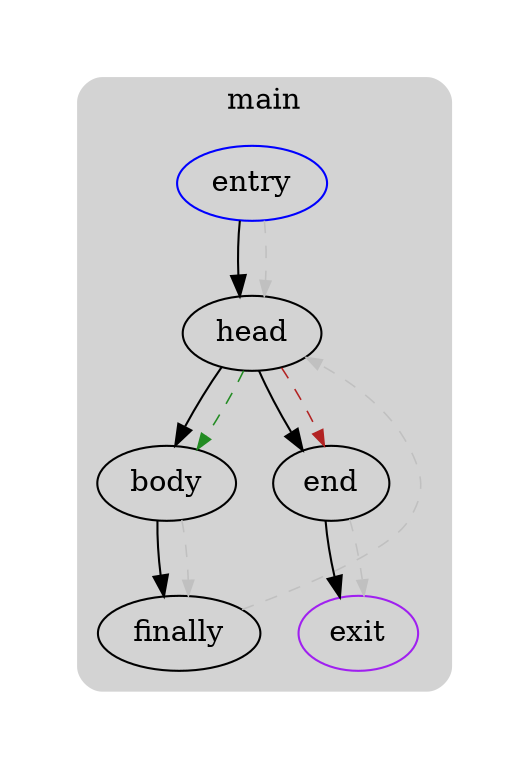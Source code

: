 digraph G {
  compound=true
  subgraph cluster_ {
    peripheries=0
    margin=10
    subgraph cluster_0_wrapper {
      peripheries=0
      margin=15
      subgraph cluster_0 {
        label="main"
        color=darkgray
        style=rounded
        bgcolor=lightgray
        margin=10
        cluster_0_0[label="entry",shape=oval,color=blue,rank=source]
        cluster_0_1[label="head",shape=oval]
        cluster_0_2[label="body",shape=oval]
        cluster_0_3[label="finally",shape=oval]
        cluster_0_4[label="end",shape=oval]
        cluster_0_exit[label=exit,color=purple,rank=sink]
        cluster_0_0 -> cluster_0_1 [color=black]
        cluster_0_1 -> cluster_0_2 [color=black]
        cluster_0_2 -> cluster_0_3 [color=black]
        cluster_0_1 -> cluster_0_4 [color=black]
        cluster_0_4 -> cluster_0_exit [color=black]
        cluster_0_0 -> cluster_0_1 [color=gray,style=dashed,constraint=false,penwidth=0.75,arrowsize=0.75]
        cluster_0_1 -> cluster_0_2 [color=forestgreen,style=dashed,constraint=false,penwidth=0.75,arrowsize=0.75]
        cluster_0_1 -> cluster_0_4 [color=firebrick,style=dashed,constraint=false,penwidth=0.75,arrowsize=0.75]
        cluster_0_2 -> cluster_0_3 [color=gray,style=dashed,constraint=false,penwidth=0.75,arrowsize=0.75]
        cluster_0_3 -> cluster_0_1 [color=gray,style=dashed,constraint=false,penwidth=0.75,arrowsize=0.75]
        cluster_0_4 -> cluster_0_exit [color=gray,style=dashed,constraint=false,penwidth=0.75,arrowsize=0.75]
      }
    }
  }
}
